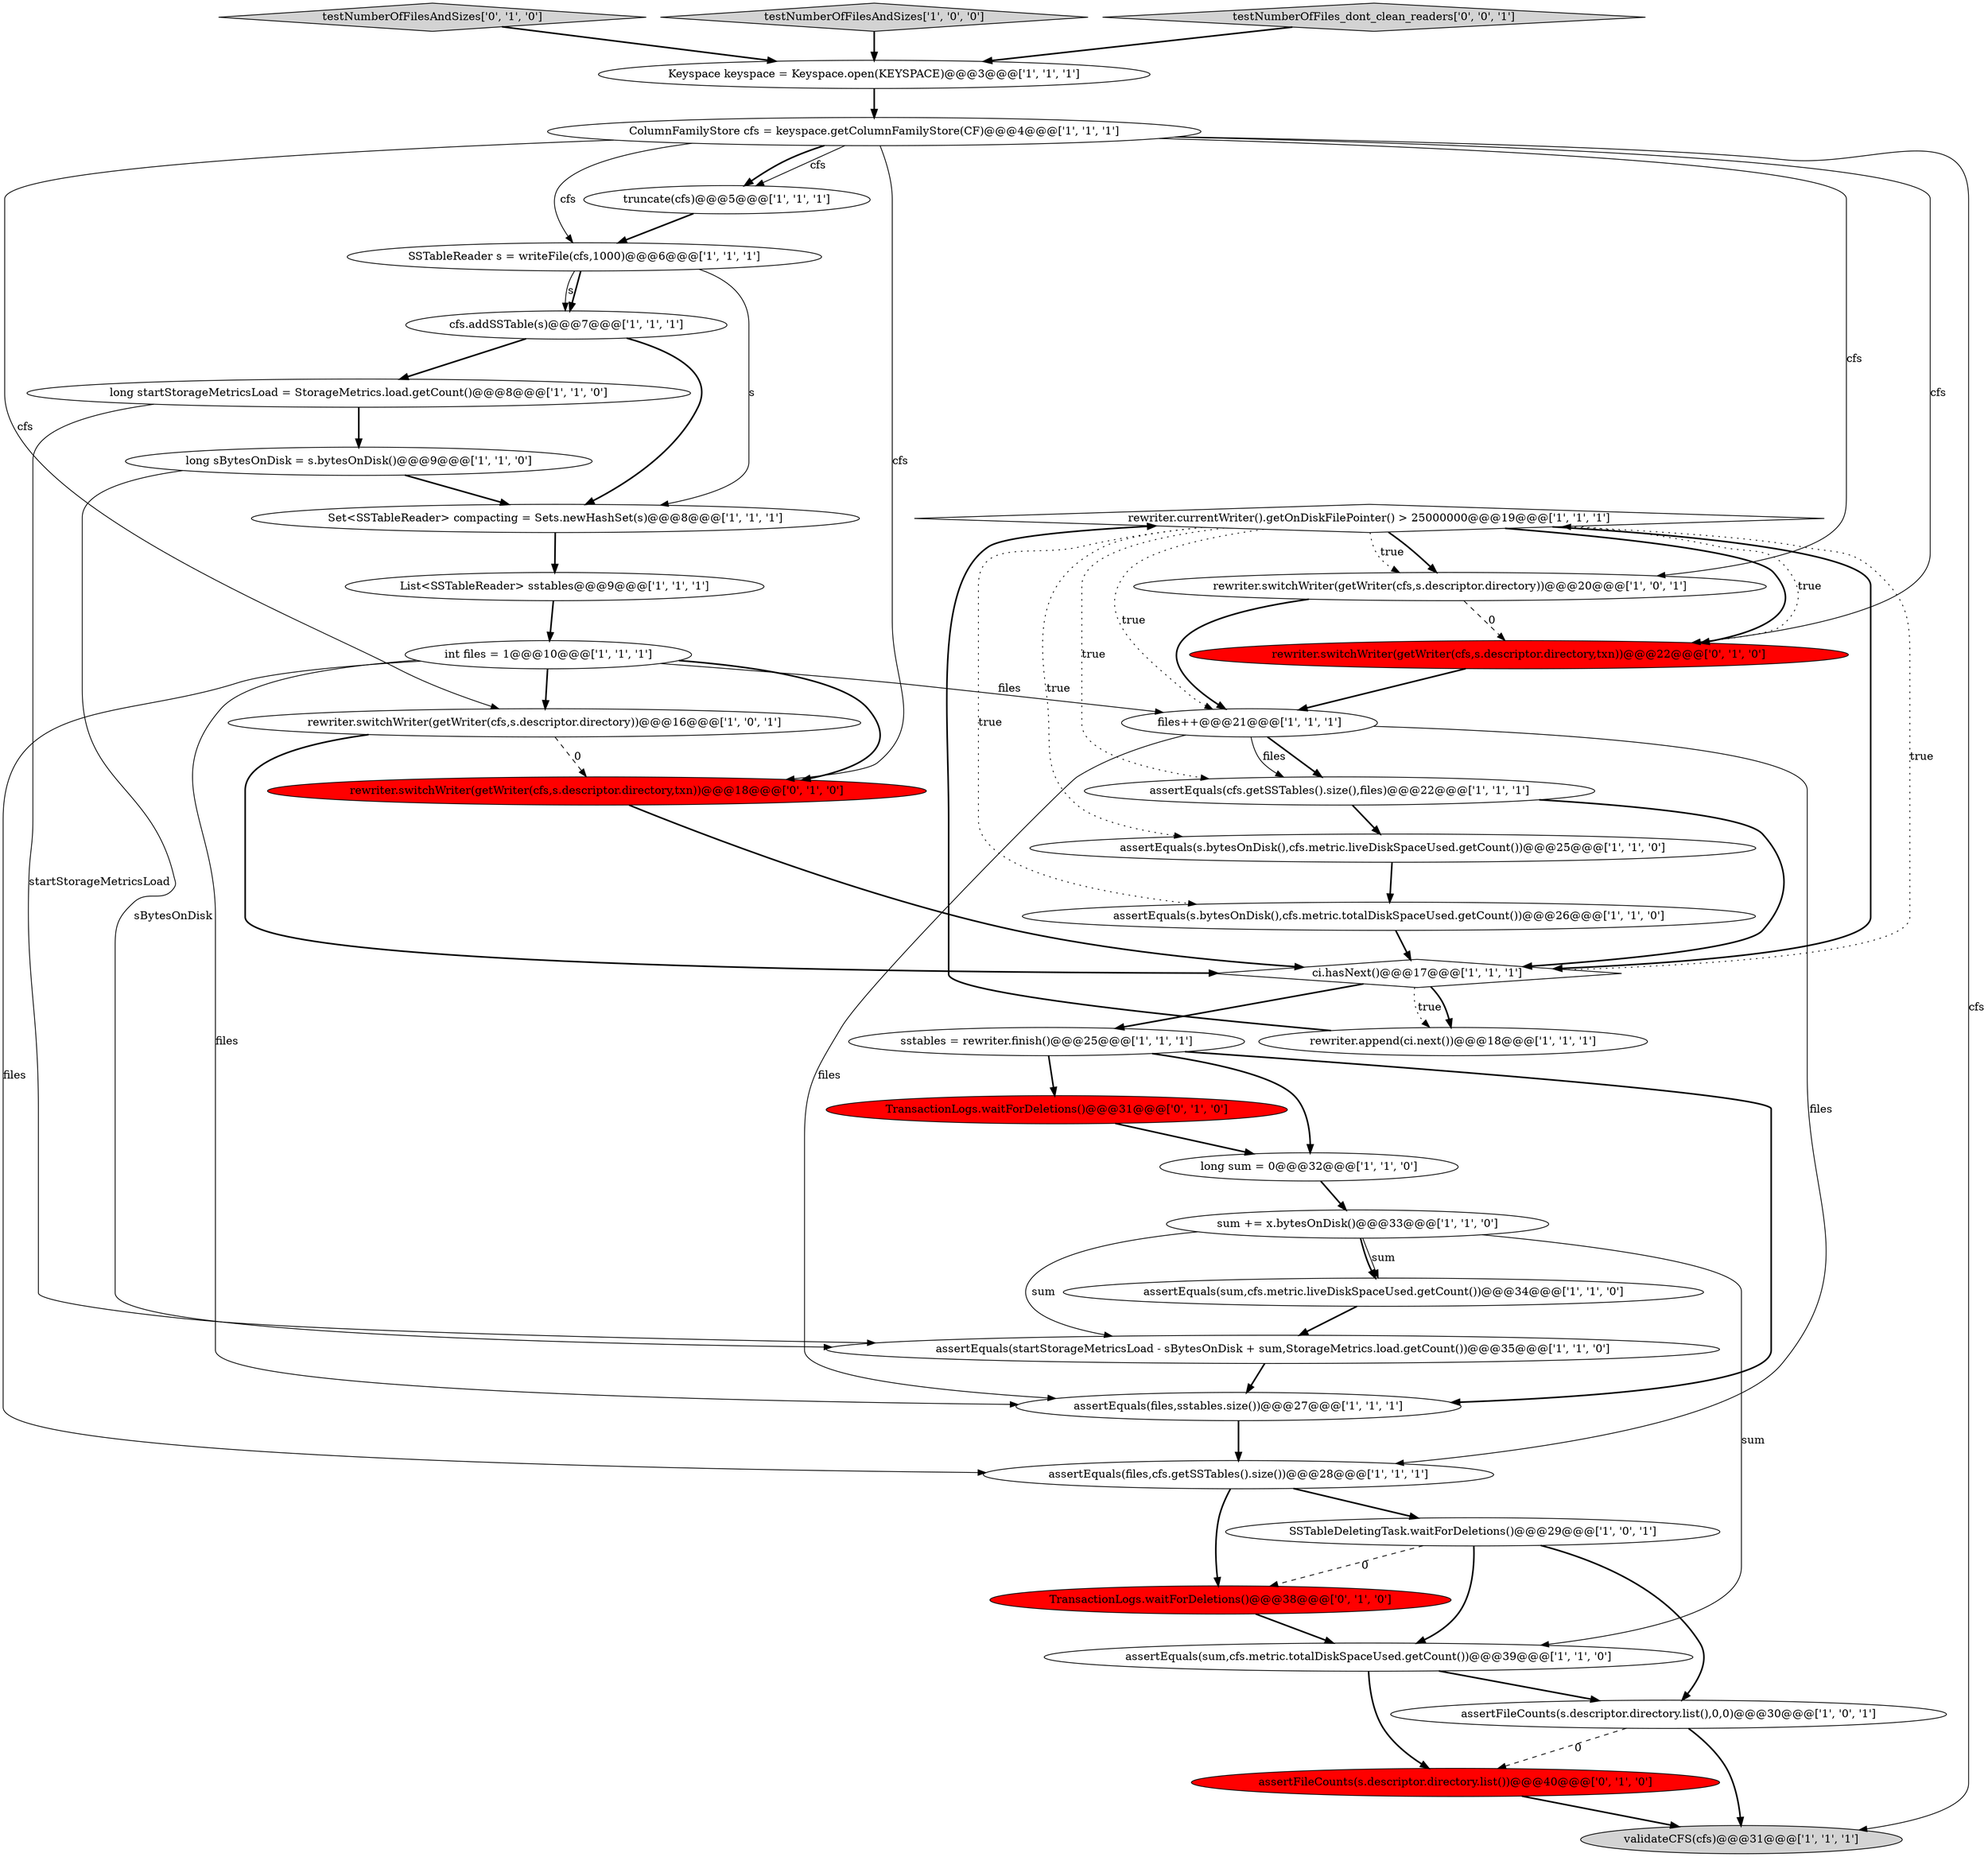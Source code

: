 digraph {
22 [style = filled, label = "rewriter.currentWriter().getOnDiskFilePointer() > 25000000@@@19@@@['1', '1', '1']", fillcolor = white, shape = diamond image = "AAA0AAABBB1BBB"];
7 [style = filled, label = "long sum = 0@@@32@@@['1', '1', '0']", fillcolor = white, shape = ellipse image = "AAA0AAABBB1BBB"];
15 [style = filled, label = "SSTableDeletingTask.waitForDeletions()@@@29@@@['1', '0', '1']", fillcolor = white, shape = ellipse image = "AAA0AAABBB1BBB"];
27 [style = filled, label = "assertEquals(sum,cfs.metric.liveDiskSpaceUsed.getCount())@@@34@@@['1', '1', '0']", fillcolor = white, shape = ellipse image = "AAA0AAABBB1BBB"];
6 [style = filled, label = "sum += x.bytesOnDisk()@@@33@@@['1', '1', '0']", fillcolor = white, shape = ellipse image = "AAA0AAABBB1BBB"];
10 [style = filled, label = "assertEquals(cfs.getSSTables().size(),files)@@@22@@@['1', '1', '1']", fillcolor = white, shape = ellipse image = "AAA0AAABBB1BBB"];
35 [style = filled, label = "rewriter.switchWriter(getWriter(cfs,s.descriptor.directory,txn))@@@18@@@['0', '1', '0']", fillcolor = red, shape = ellipse image = "AAA1AAABBB2BBB"];
19 [style = filled, label = "files++@@@21@@@['1', '1', '1']", fillcolor = white, shape = ellipse image = "AAA0AAABBB1BBB"];
34 [style = filled, label = "testNumberOfFilesAndSizes['0', '1', '0']", fillcolor = lightgray, shape = diamond image = "AAA0AAABBB2BBB"];
8 [style = filled, label = "List<SSTableReader> sstables@@@9@@@['1', '1', '1']", fillcolor = white, shape = ellipse image = "AAA0AAABBB1BBB"];
1 [style = filled, label = "Set<SSTableReader> compacting = Sets.newHashSet(s)@@@8@@@['1', '1', '1']", fillcolor = white, shape = ellipse image = "AAA0AAABBB1BBB"];
32 [style = filled, label = "rewriter.switchWriter(getWriter(cfs,s.descriptor.directory,txn))@@@22@@@['0', '1', '0']", fillcolor = red, shape = ellipse image = "AAA1AAABBB2BBB"];
30 [style = filled, label = "assertEquals(files,cfs.getSSTables().size())@@@28@@@['1', '1', '1']", fillcolor = white, shape = ellipse image = "AAA0AAABBB1BBB"];
4 [style = filled, label = "validateCFS(cfs)@@@31@@@['1', '1', '1']", fillcolor = lightgray, shape = ellipse image = "AAA0AAABBB1BBB"];
5 [style = filled, label = "rewriter.switchWriter(getWriter(cfs,s.descriptor.directory))@@@20@@@['1', '0', '1']", fillcolor = white, shape = ellipse image = "AAA0AAABBB1BBB"];
31 [style = filled, label = "TransactionLogs.waitForDeletions()@@@38@@@['0', '1', '0']", fillcolor = red, shape = ellipse image = "AAA1AAABBB2BBB"];
21 [style = filled, label = "truncate(cfs)@@@5@@@['1', '1', '1']", fillcolor = white, shape = ellipse image = "AAA0AAABBB1BBB"];
26 [style = filled, label = "long sBytesOnDisk = s.bytesOnDisk()@@@9@@@['1', '1', '0']", fillcolor = white, shape = ellipse image = "AAA0AAABBB1BBB"];
20 [style = filled, label = "assertEquals(files,sstables.size())@@@27@@@['1', '1', '1']", fillcolor = white, shape = ellipse image = "AAA0AAABBB1BBB"];
13 [style = filled, label = "Keyspace keyspace = Keyspace.open(KEYSPACE)@@@3@@@['1', '1', '1']", fillcolor = white, shape = ellipse image = "AAA0AAABBB1BBB"];
2 [style = filled, label = "cfs.addSSTable(s)@@@7@@@['1', '1', '1']", fillcolor = white, shape = ellipse image = "AAA0AAABBB1BBB"];
11 [style = filled, label = "rewriter.append(ci.next())@@@18@@@['1', '1', '1']", fillcolor = white, shape = ellipse image = "AAA0AAABBB1BBB"];
29 [style = filled, label = "ci.hasNext()@@@17@@@['1', '1', '1']", fillcolor = white, shape = diamond image = "AAA0AAABBB1BBB"];
16 [style = filled, label = "assertEquals(s.bytesOnDisk(),cfs.metric.totalDiskSpaceUsed.getCount())@@@26@@@['1', '1', '0']", fillcolor = white, shape = ellipse image = "AAA0AAABBB1BBB"];
14 [style = filled, label = "rewriter.switchWriter(getWriter(cfs,s.descriptor.directory))@@@16@@@['1', '0', '1']", fillcolor = white, shape = ellipse image = "AAA0AAABBB1BBB"];
36 [style = filled, label = "TransactionLogs.waitForDeletions()@@@31@@@['0', '1', '0']", fillcolor = red, shape = ellipse image = "AAA1AAABBB2BBB"];
33 [style = filled, label = "assertFileCounts(s.descriptor.directory.list())@@@40@@@['0', '1', '0']", fillcolor = red, shape = ellipse image = "AAA1AAABBB2BBB"];
18 [style = filled, label = "int files = 1@@@10@@@['1', '1', '1']", fillcolor = white, shape = ellipse image = "AAA0AAABBB1BBB"];
0 [style = filled, label = "SSTableReader s = writeFile(cfs,1000)@@@6@@@['1', '1', '1']", fillcolor = white, shape = ellipse image = "AAA0AAABBB1BBB"];
12 [style = filled, label = "assertEquals(sum,cfs.metric.totalDiskSpaceUsed.getCount())@@@39@@@['1', '1', '0']", fillcolor = white, shape = ellipse image = "AAA0AAABBB1BBB"];
23 [style = filled, label = "long startStorageMetricsLoad = StorageMetrics.load.getCount()@@@8@@@['1', '1', '0']", fillcolor = white, shape = ellipse image = "AAA0AAABBB1BBB"];
9 [style = filled, label = "testNumberOfFilesAndSizes['1', '0', '0']", fillcolor = lightgray, shape = diamond image = "AAA0AAABBB1BBB"];
25 [style = filled, label = "sstables = rewriter.finish()@@@25@@@['1', '1', '1']", fillcolor = white, shape = ellipse image = "AAA0AAABBB1BBB"];
24 [style = filled, label = "assertFileCounts(s.descriptor.directory.list(),0,0)@@@30@@@['1', '0', '1']", fillcolor = white, shape = ellipse image = "AAA0AAABBB1BBB"];
17 [style = filled, label = "assertEquals(s.bytesOnDisk(),cfs.metric.liveDiskSpaceUsed.getCount())@@@25@@@['1', '1', '0']", fillcolor = white, shape = ellipse image = "AAA0AAABBB1BBB"];
37 [style = filled, label = "testNumberOfFiles_dont_clean_readers['0', '0', '1']", fillcolor = lightgray, shape = diamond image = "AAA0AAABBB3BBB"];
3 [style = filled, label = "assertEquals(startStorageMetricsLoad - sBytesOnDisk + sum,StorageMetrics.load.getCount())@@@35@@@['1', '1', '0']", fillcolor = white, shape = ellipse image = "AAA0AAABBB1BBB"];
28 [style = filled, label = "ColumnFamilyStore cfs = keyspace.getColumnFamilyStore(CF)@@@4@@@['1', '1', '1']", fillcolor = white, shape = ellipse image = "AAA0AAABBB1BBB"];
29->11 [style = dotted, label="true"];
22->10 [style = dotted, label="true"];
28->5 [style = solid, label="cfs"];
1->8 [style = bold, label=""];
35->29 [style = bold, label=""];
22->19 [style = dotted, label="true"];
21->0 [style = bold, label=""];
0->2 [style = solid, label="s"];
24->33 [style = dashed, label="0"];
8->18 [style = bold, label=""];
25->36 [style = bold, label=""];
2->1 [style = bold, label=""];
18->19 [style = solid, label="files"];
6->12 [style = solid, label="sum"];
16->29 [style = bold, label=""];
26->1 [style = bold, label=""];
0->2 [style = bold, label=""];
27->3 [style = bold, label=""];
33->4 [style = bold, label=""];
23->26 [style = bold, label=""];
22->29 [style = bold, label=""];
34->13 [style = bold, label=""];
19->30 [style = solid, label="files"];
29->25 [style = bold, label=""];
28->14 [style = solid, label="cfs"];
19->10 [style = bold, label=""];
22->32 [style = bold, label=""];
10->17 [style = bold, label=""];
12->24 [style = bold, label=""];
32->19 [style = bold, label=""];
6->27 [style = solid, label="sum"];
25->7 [style = bold, label=""];
22->5 [style = bold, label=""];
31->12 [style = bold, label=""];
28->32 [style = solid, label="cfs"];
18->30 [style = solid, label="files"];
19->10 [style = solid, label="files"];
22->5 [style = dotted, label="true"];
2->23 [style = bold, label=""];
5->19 [style = bold, label=""];
6->27 [style = bold, label=""];
28->35 [style = solid, label="cfs"];
25->20 [style = bold, label=""];
29->22 [style = dotted, label="true"];
28->21 [style = bold, label=""];
3->20 [style = bold, label=""];
24->4 [style = bold, label=""];
5->32 [style = dashed, label="0"];
10->29 [style = bold, label=""];
36->7 [style = bold, label=""];
30->31 [style = bold, label=""];
28->0 [style = solid, label="cfs"];
15->24 [style = bold, label=""];
26->3 [style = solid, label="sBytesOnDisk"];
22->16 [style = dotted, label="true"];
7->6 [style = bold, label=""];
12->33 [style = bold, label=""];
14->29 [style = bold, label=""];
11->22 [style = bold, label=""];
18->35 [style = bold, label=""];
19->20 [style = solid, label="files"];
6->3 [style = solid, label="sum"];
15->31 [style = dashed, label="0"];
14->35 [style = dashed, label="0"];
18->20 [style = solid, label="files"];
0->1 [style = solid, label="s"];
15->12 [style = bold, label=""];
23->3 [style = solid, label="startStorageMetricsLoad"];
22->17 [style = dotted, label="true"];
37->13 [style = bold, label=""];
20->30 [style = bold, label=""];
28->21 [style = solid, label="cfs"];
28->4 [style = solid, label="cfs"];
22->32 [style = dotted, label="true"];
18->14 [style = bold, label=""];
29->11 [style = bold, label=""];
17->16 [style = bold, label=""];
30->15 [style = bold, label=""];
13->28 [style = bold, label=""];
9->13 [style = bold, label=""];
}
